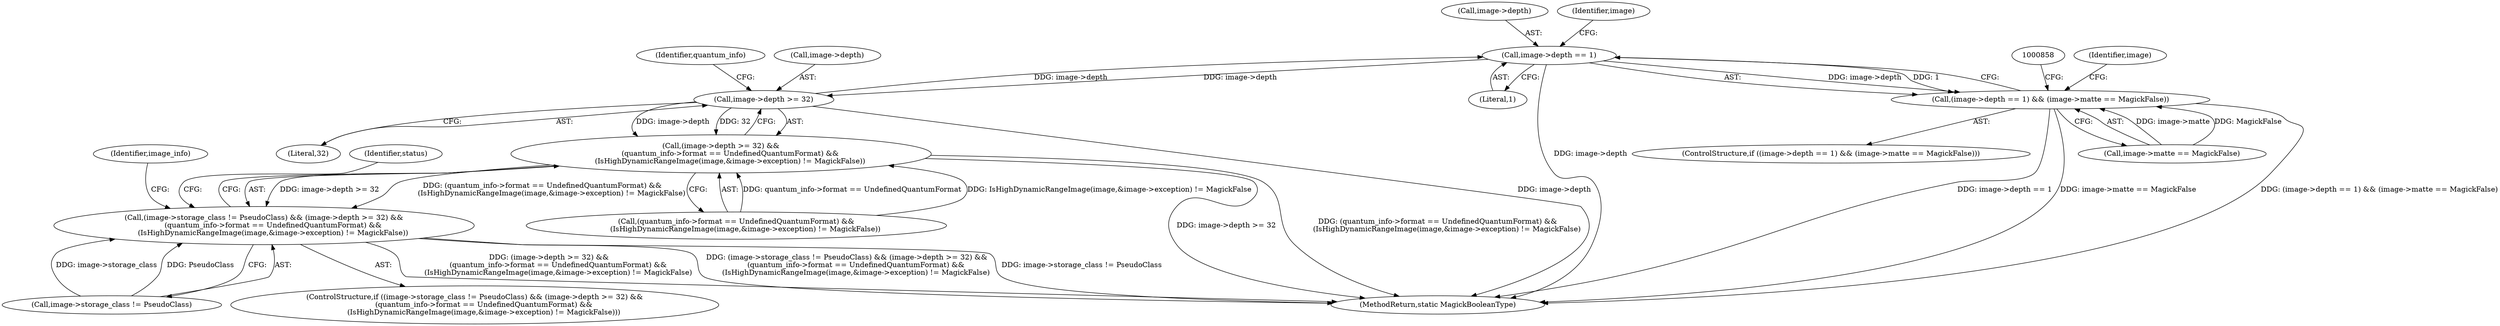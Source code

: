 digraph "0_ImageMagick6_3c53413eb544cc567309b4c86485eae43e956112@pointer" {
"1000795" [label="(Call,image->depth == 1)"];
"1000439" [label="(Call,image->depth >= 32)"];
"1000795" [label="(Call,image->depth == 1)"];
"1000438" [label="(Call,(image->depth >= 32) &&\n        (quantum_info->format == UndefinedQuantumFormat) &&\n        (IsHighDynamicRangeImage(image,&image->exception) != MagickFalse))"];
"1000432" [label="(Call,(image->storage_class != PseudoClass) && (image->depth >= 32) &&\n        (quantum_info->format == UndefinedQuantumFormat) &&\n        (IsHighDynamicRangeImage(image,&image->exception) != MagickFalse))"];
"1000794" [label="(Call,(image->depth == 1) && (image->matte == MagickFalse))"];
"1000806" [label="(Identifier,image)"];
"1000482" [label="(Identifier,image_info)"];
"1000444" [label="(Call,(quantum_info->format == UndefinedQuantumFormat) &&\n        (IsHighDynamicRangeImage(image,&image->exception) != MagickFalse))"];
"1000794" [label="(Call,(image->depth == 1) && (image->matte == MagickFalse))"];
"1000793" [label="(ControlStructure,if ((image->depth == 1) && (image->matte == MagickFalse)))"];
"1000438" [label="(Call,(image->depth >= 32) &&\n        (quantum_info->format == UndefinedQuantumFormat) &&\n        (IsHighDynamicRangeImage(image,&image->exception) != MagickFalse))"];
"1000796" [label="(Call,image->depth)"];
"1000447" [label="(Identifier,quantum_info)"];
"1000802" [label="(Identifier,image)"];
"1000795" [label="(Call,image->depth == 1)"];
"1000443" [label="(Literal,32)"];
"1000799" [label="(Literal,1)"];
"1000433" [label="(Call,image->storage_class != PseudoClass)"];
"1000432" [label="(Call,(image->storage_class != PseudoClass) && (image->depth >= 32) &&\n        (quantum_info->format == UndefinedQuantumFormat) &&\n        (IsHighDynamicRangeImage(image,&image->exception) != MagickFalse))"];
"1000800" [label="(Call,image->matte == MagickFalse)"];
"1002948" [label="(MethodReturn,static MagickBooleanType)"];
"1000431" [label="(ControlStructure,if ((image->storage_class != PseudoClass) && (image->depth >= 32) &&\n        (quantum_info->format == UndefinedQuantumFormat) &&\n        (IsHighDynamicRangeImage(image,&image->exception) != MagickFalse)))"];
"1000460" [label="(Identifier,status)"];
"1000440" [label="(Call,image->depth)"];
"1000439" [label="(Call,image->depth >= 32)"];
"1000795" -> "1000794"  [label="AST: "];
"1000795" -> "1000799"  [label="CFG: "];
"1000796" -> "1000795"  [label="AST: "];
"1000799" -> "1000795"  [label="AST: "];
"1000802" -> "1000795"  [label="CFG: "];
"1000794" -> "1000795"  [label="CFG: "];
"1000795" -> "1002948"  [label="DDG: image->depth"];
"1000795" -> "1000439"  [label="DDG: image->depth"];
"1000795" -> "1000794"  [label="DDG: image->depth"];
"1000795" -> "1000794"  [label="DDG: 1"];
"1000439" -> "1000795"  [label="DDG: image->depth"];
"1000439" -> "1000438"  [label="AST: "];
"1000439" -> "1000443"  [label="CFG: "];
"1000440" -> "1000439"  [label="AST: "];
"1000443" -> "1000439"  [label="AST: "];
"1000447" -> "1000439"  [label="CFG: "];
"1000438" -> "1000439"  [label="CFG: "];
"1000439" -> "1002948"  [label="DDG: image->depth"];
"1000439" -> "1000438"  [label="DDG: image->depth"];
"1000439" -> "1000438"  [label="DDG: 32"];
"1000438" -> "1000432"  [label="AST: "];
"1000438" -> "1000444"  [label="CFG: "];
"1000444" -> "1000438"  [label="AST: "];
"1000432" -> "1000438"  [label="CFG: "];
"1000438" -> "1002948"  [label="DDG: image->depth >= 32"];
"1000438" -> "1002948"  [label="DDG: (quantum_info->format == UndefinedQuantumFormat) &&\n        (IsHighDynamicRangeImage(image,&image->exception) != MagickFalse)"];
"1000438" -> "1000432"  [label="DDG: image->depth >= 32"];
"1000438" -> "1000432"  [label="DDG: (quantum_info->format == UndefinedQuantumFormat) &&\n        (IsHighDynamicRangeImage(image,&image->exception) != MagickFalse)"];
"1000444" -> "1000438"  [label="DDG: quantum_info->format == UndefinedQuantumFormat"];
"1000444" -> "1000438"  [label="DDG: IsHighDynamicRangeImage(image,&image->exception) != MagickFalse"];
"1000432" -> "1000431"  [label="AST: "];
"1000432" -> "1000433"  [label="CFG: "];
"1000433" -> "1000432"  [label="AST: "];
"1000460" -> "1000432"  [label="CFG: "];
"1000482" -> "1000432"  [label="CFG: "];
"1000432" -> "1002948"  [label="DDG: (image->depth >= 32) &&\n        (quantum_info->format == UndefinedQuantumFormat) &&\n        (IsHighDynamicRangeImage(image,&image->exception) != MagickFalse)"];
"1000432" -> "1002948"  [label="DDG: (image->storage_class != PseudoClass) && (image->depth >= 32) &&\n        (quantum_info->format == UndefinedQuantumFormat) &&\n        (IsHighDynamicRangeImage(image,&image->exception) != MagickFalse)"];
"1000432" -> "1002948"  [label="DDG: image->storage_class != PseudoClass"];
"1000433" -> "1000432"  [label="DDG: image->storage_class"];
"1000433" -> "1000432"  [label="DDG: PseudoClass"];
"1000794" -> "1000793"  [label="AST: "];
"1000794" -> "1000800"  [label="CFG: "];
"1000800" -> "1000794"  [label="AST: "];
"1000806" -> "1000794"  [label="CFG: "];
"1000858" -> "1000794"  [label="CFG: "];
"1000794" -> "1002948"  [label="DDG: image->depth == 1"];
"1000794" -> "1002948"  [label="DDG: image->matte == MagickFalse"];
"1000794" -> "1002948"  [label="DDG: (image->depth == 1) && (image->matte == MagickFalse)"];
"1000800" -> "1000794"  [label="DDG: image->matte"];
"1000800" -> "1000794"  [label="DDG: MagickFalse"];
}
